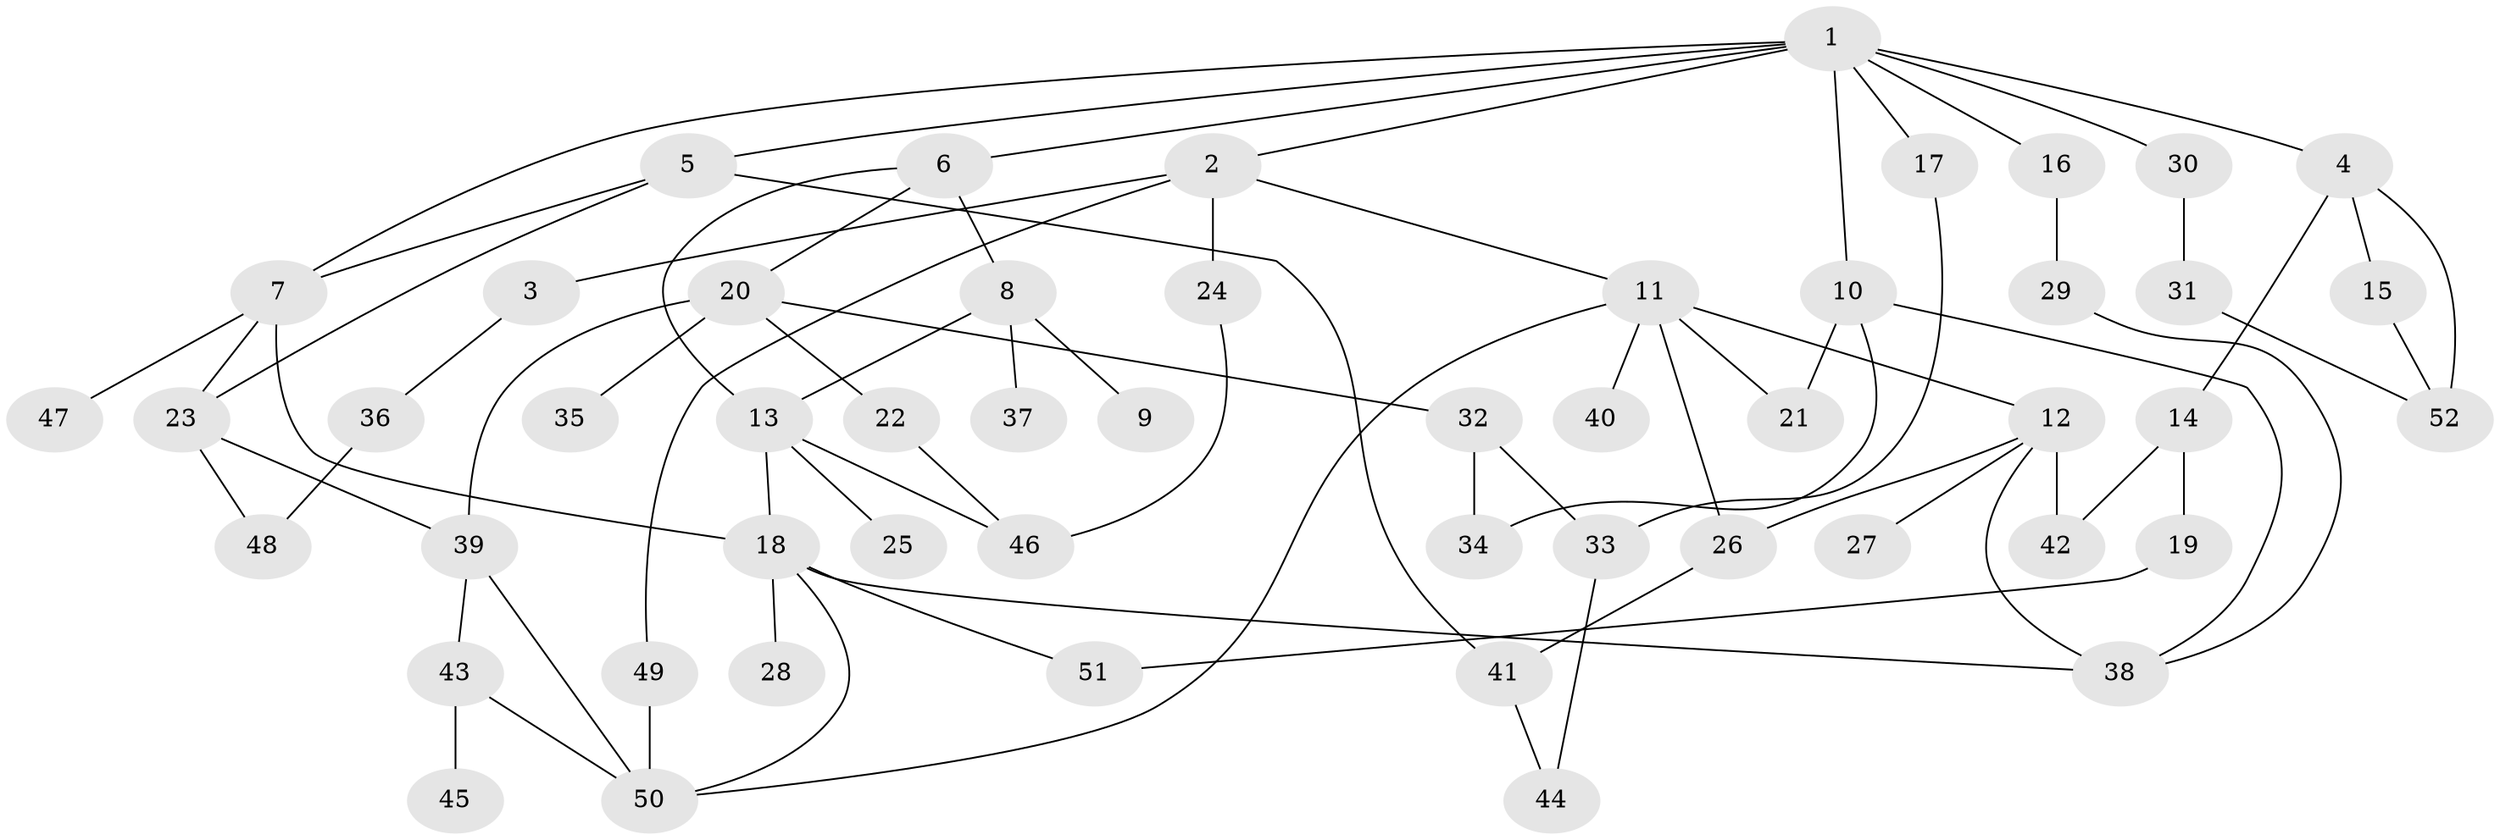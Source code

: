 // Generated by graph-tools (version 1.1) at 2025/49/03/09/25 03:49:17]
// undirected, 52 vertices, 76 edges
graph export_dot {
graph [start="1"]
  node [color=gray90,style=filled];
  1;
  2;
  3;
  4;
  5;
  6;
  7;
  8;
  9;
  10;
  11;
  12;
  13;
  14;
  15;
  16;
  17;
  18;
  19;
  20;
  21;
  22;
  23;
  24;
  25;
  26;
  27;
  28;
  29;
  30;
  31;
  32;
  33;
  34;
  35;
  36;
  37;
  38;
  39;
  40;
  41;
  42;
  43;
  44;
  45;
  46;
  47;
  48;
  49;
  50;
  51;
  52;
  1 -- 2;
  1 -- 4;
  1 -- 5;
  1 -- 6;
  1 -- 7;
  1 -- 10;
  1 -- 16;
  1 -- 17;
  1 -- 30;
  2 -- 3;
  2 -- 11;
  2 -- 24;
  2 -- 49;
  3 -- 36;
  4 -- 14;
  4 -- 15;
  4 -- 52;
  5 -- 23;
  5 -- 41;
  5 -- 7;
  6 -- 8;
  6 -- 20;
  6 -- 13;
  7 -- 18;
  7 -- 47;
  7 -- 23;
  8 -- 9;
  8 -- 13;
  8 -- 37;
  10 -- 21;
  10 -- 38;
  10 -- 34;
  11 -- 12;
  11 -- 26;
  11 -- 40;
  11 -- 50;
  11 -- 21;
  12 -- 27;
  12 -- 42;
  12 -- 38;
  12 -- 26;
  13 -- 25;
  13 -- 46;
  13 -- 18;
  14 -- 19;
  14 -- 42;
  15 -- 52;
  16 -- 29;
  17 -- 33;
  18 -- 28;
  18 -- 51;
  18 -- 50;
  18 -- 38;
  19 -- 51;
  20 -- 22;
  20 -- 32;
  20 -- 35;
  20 -- 39;
  22 -- 46;
  23 -- 48;
  23 -- 39;
  24 -- 46;
  26 -- 41;
  29 -- 38;
  30 -- 31;
  31 -- 52;
  32 -- 34;
  32 -- 33;
  33 -- 44;
  36 -- 48;
  39 -- 43;
  39 -- 50;
  41 -- 44;
  43 -- 45;
  43 -- 50;
  49 -- 50;
}
